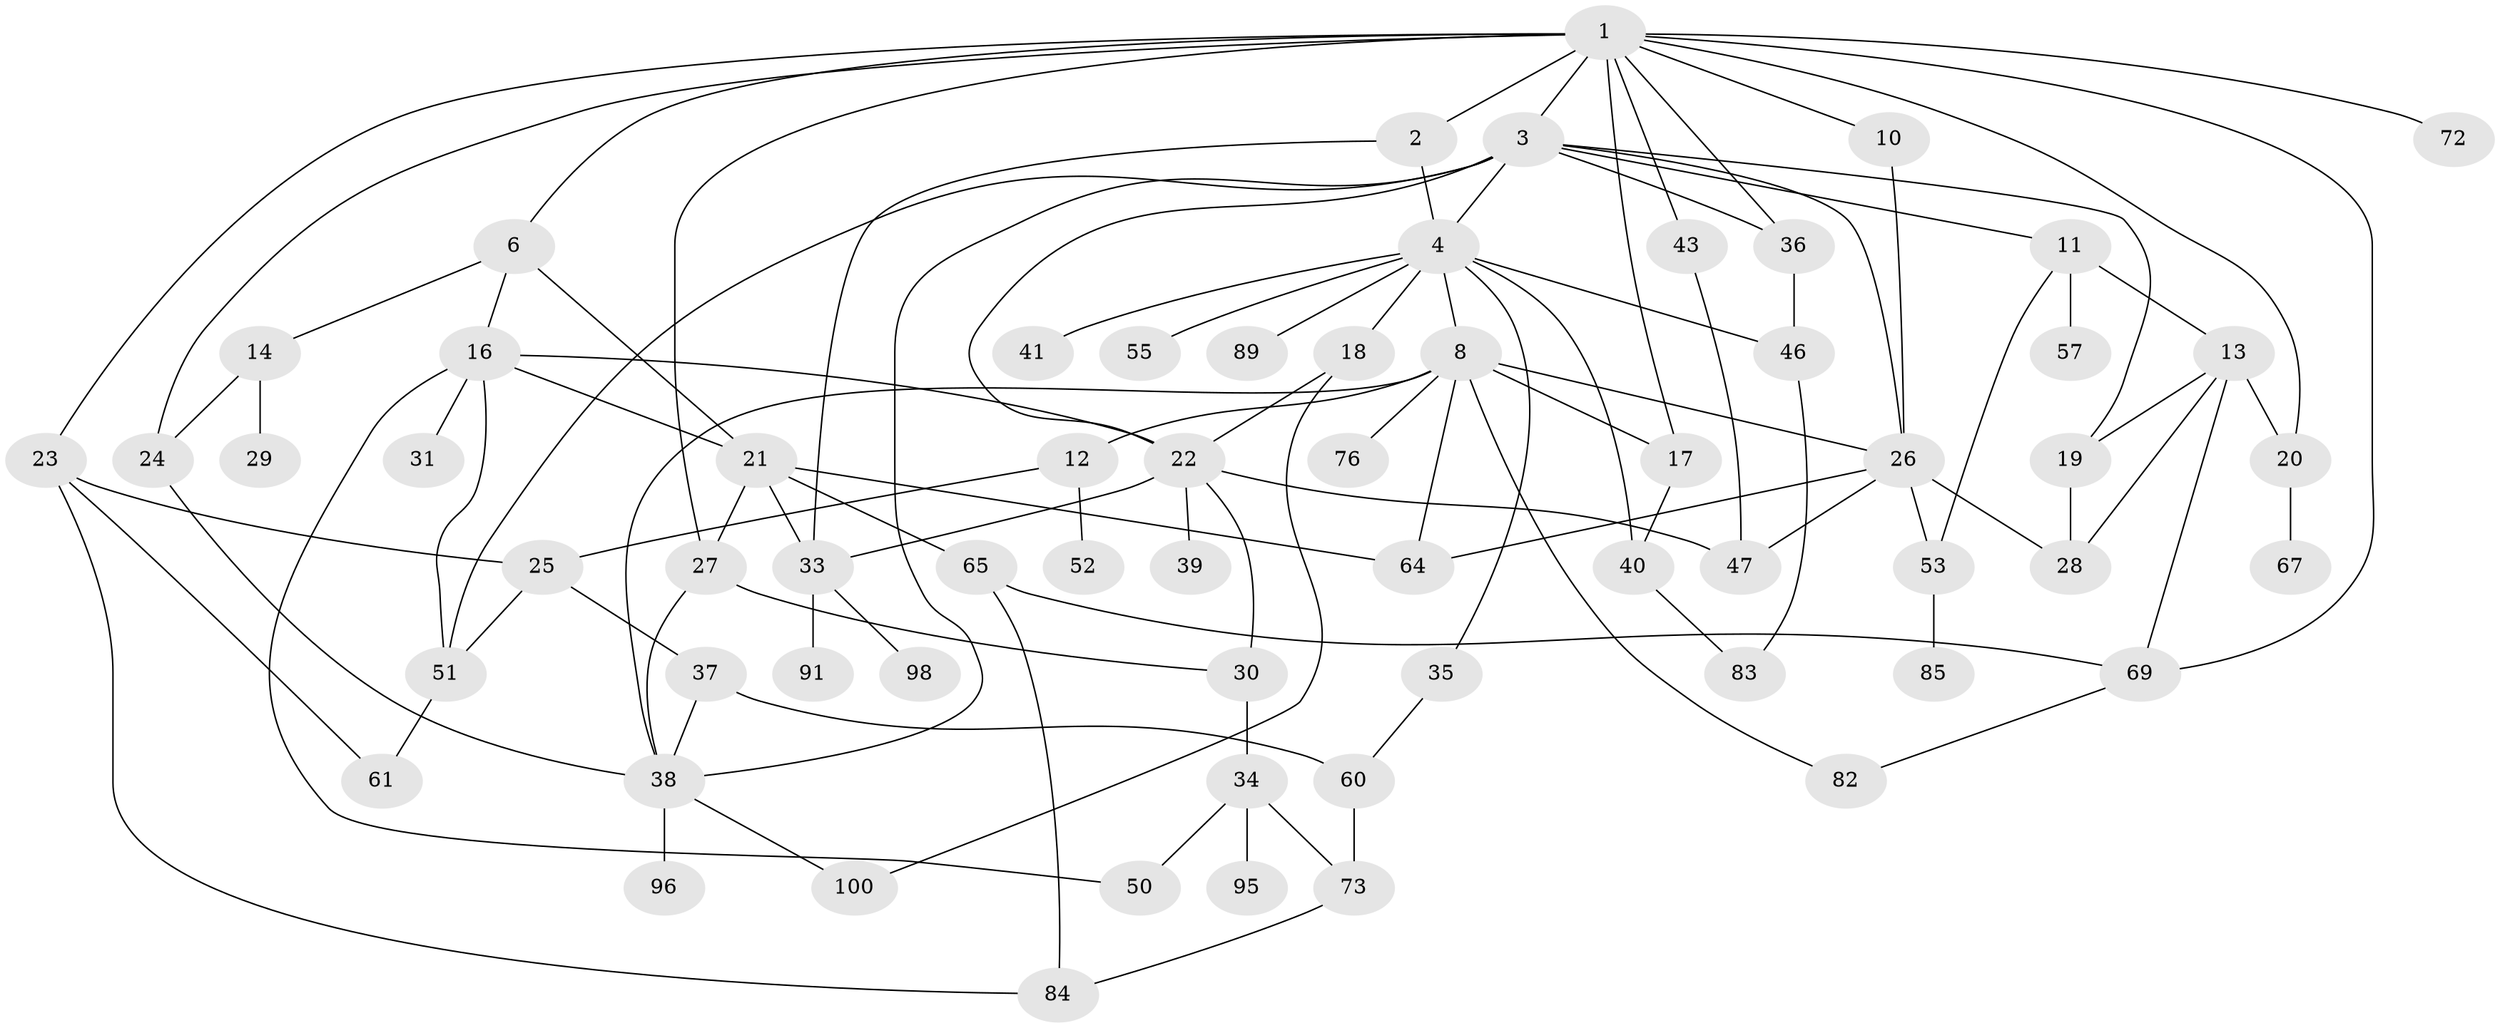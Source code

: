 // original degree distribution, {9: 0.009900990099009901, 3: 0.2871287128712871, 5: 0.07920792079207921, 7: 0.019801980198019802, 6: 0.0297029702970297, 4: 0.10891089108910891, 2: 0.3069306930693069, 1: 0.15841584158415842}
// Generated by graph-tools (version 1.1) at 2025/10/02/27/25 16:10:52]
// undirected, 64 vertices, 105 edges
graph export_dot {
graph [start="1"]
  node [color=gray90,style=filled];
  1 [super="+5"];
  2;
  3 [super="+7"];
  4 [super="+32"];
  6;
  8 [super="+9"];
  10;
  11 [super="+48"];
  12;
  13 [super="+87"];
  14 [super="+15"];
  16 [super="+42"];
  17 [super="+79"];
  18 [super="+66"];
  19 [super="+81"];
  20 [super="+54"];
  21 [super="+97"];
  22 [super="+68"];
  23 [super="+93"];
  24;
  25 [super="+77"];
  26 [super="+90"];
  27 [super="+78"];
  28;
  29;
  30;
  31;
  33 [super="+44"];
  34 [super="+56"];
  35;
  36 [super="+58"];
  37 [super="+101"];
  38 [super="+45"];
  39 [super="+59"];
  40 [super="+74"];
  41 [super="+99"];
  43 [super="+88"];
  46;
  47 [super="+49"];
  50;
  51 [super="+62"];
  52 [super="+75"];
  53 [super="+92"];
  55;
  57;
  60 [super="+94"];
  61 [super="+63"];
  64 [super="+70"];
  65 [super="+86"];
  67;
  69 [super="+71"];
  72;
  73;
  76 [super="+80"];
  82;
  83;
  84;
  85;
  89;
  91;
  95;
  96;
  98;
  100;
  1 -- 2;
  1 -- 3;
  1 -- 6;
  1 -- 23;
  1 -- 43;
  1 -- 69;
  1 -- 17;
  1 -- 72;
  1 -- 24;
  1 -- 10;
  1 -- 20;
  1 -- 36;
  1 -- 27;
  2 -- 4;
  2 -- 33;
  3 -- 11;
  3 -- 51;
  3 -- 36;
  3 -- 19;
  3 -- 38;
  3 -- 22;
  3 -- 26;
  3 -- 4;
  4 -- 8;
  4 -- 18;
  4 -- 41;
  4 -- 89;
  4 -- 46;
  4 -- 35;
  4 -- 55;
  4 -- 40;
  6 -- 14;
  6 -- 16;
  6 -- 21;
  8 -- 12;
  8 -- 82;
  8 -- 38;
  8 -- 76;
  8 -- 26;
  8 -- 17;
  8 -- 64;
  10 -- 26;
  11 -- 13;
  11 -- 57 [weight=2];
  11 -- 53;
  12 -- 25;
  12 -- 52;
  13 -- 20;
  13 -- 28;
  13 -- 19;
  13 -- 69;
  14 -- 29;
  14 -- 24;
  16 -- 31;
  16 -- 50;
  16 -- 21;
  16 -- 22 [weight=2];
  16 -- 51;
  17 -- 40;
  18 -- 100;
  18 -- 22;
  19 -- 28;
  20 -- 67;
  21 -- 27;
  21 -- 65;
  21 -- 64;
  21 -- 33;
  22 -- 30;
  22 -- 39;
  22 -- 33;
  22 -- 47;
  23 -- 61;
  23 -- 25 [weight=2];
  23 -- 84;
  24 -- 38;
  25 -- 37;
  25 -- 51;
  26 -- 47;
  26 -- 64;
  26 -- 53;
  26 -- 28;
  27 -- 38;
  27 -- 30;
  30 -- 34;
  33 -- 98;
  33 -- 91;
  34 -- 73;
  34 -- 50;
  34 -- 95;
  35 -- 60;
  36 -- 46;
  37 -- 60;
  37 -- 38;
  38 -- 100;
  38 -- 96;
  40 -- 83;
  43 -- 47;
  46 -- 83;
  51 -- 61;
  53 -- 85;
  60 -- 73;
  65 -- 84;
  65 -- 69;
  69 -- 82;
  73 -- 84;
}
